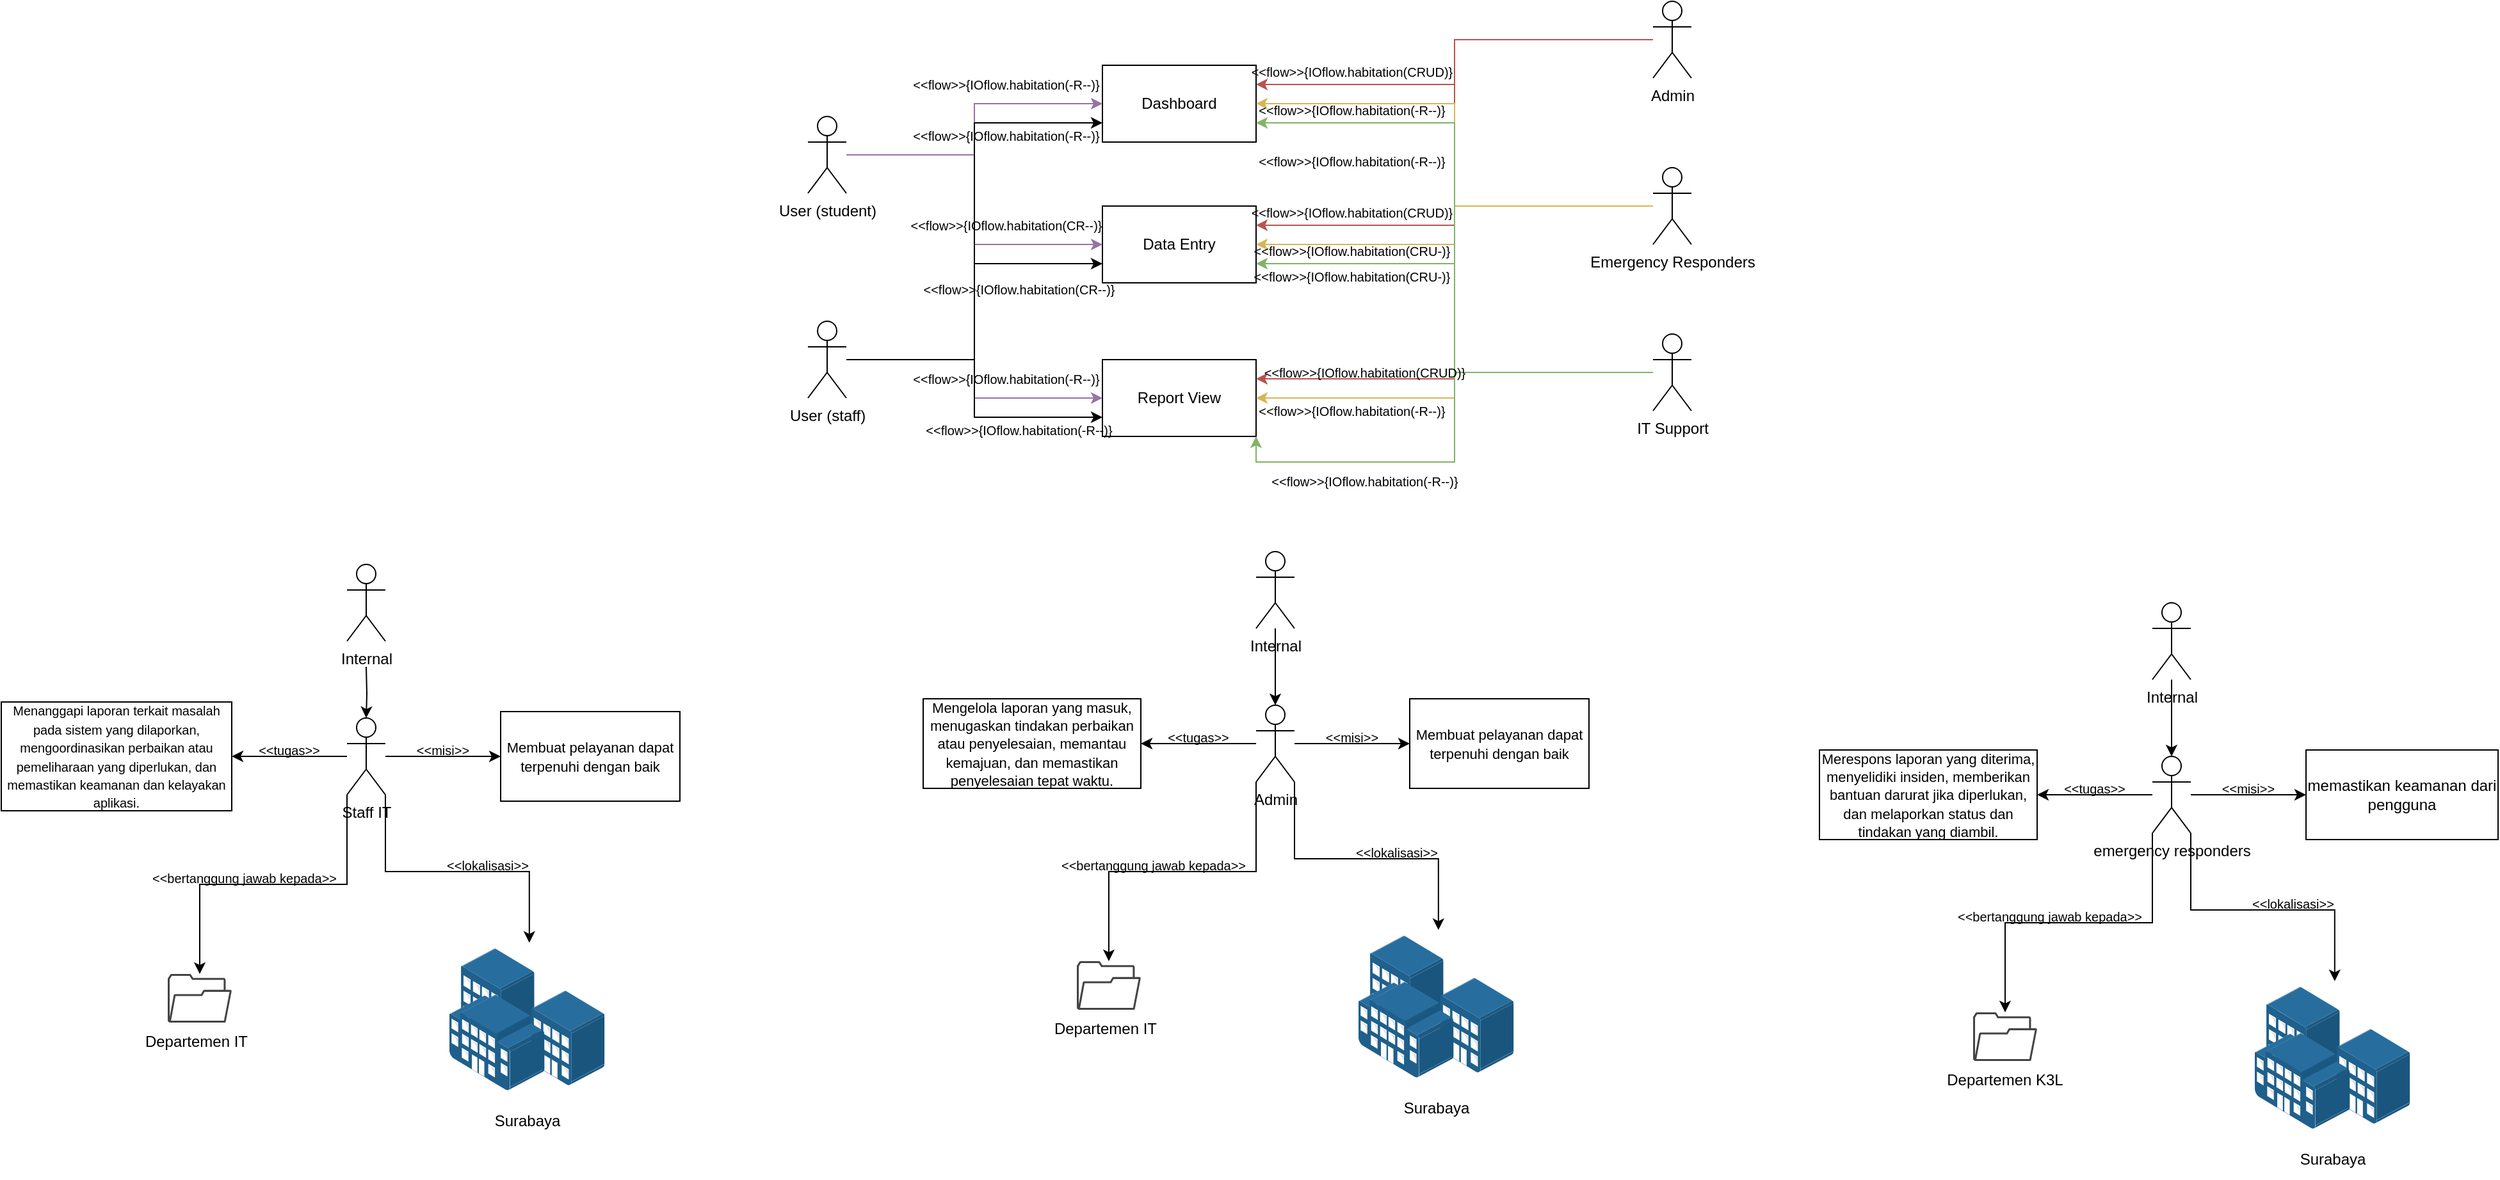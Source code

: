 <mxfile version="24.6.0" type="github">
  <diagram id="R2lEEEUBdFMjLlhIrx00" name="Page-1">
    <mxGraphModel dx="1615" dy="420" grid="1" gridSize="10" guides="1" tooltips="1" connect="1" arrows="1" fold="1" page="1" pageScale="1" pageWidth="850" pageHeight="1100" background="none" math="0" shadow="0" extFonts="Permanent Marker^https://fonts.googleapis.com/css?family=Permanent+Marker">
      <root>
        <mxCell id="0" />
        <mxCell id="1" parent="0" />
        <mxCell id="7d8gULhb_SnbUMsER5j2-23" value="Dashboard" style="rounded=0;whiteSpace=wrap;html=1;" vertex="1" parent="1">
          <mxGeometry x="330" y="140" width="120" height="60" as="geometry" />
        </mxCell>
        <mxCell id="7d8gULhb_SnbUMsER5j2-24" value="Data Entry" style="rounded=0;whiteSpace=wrap;html=1;" vertex="1" parent="1">
          <mxGeometry x="330" y="250" width="120" height="60" as="geometry" />
        </mxCell>
        <mxCell id="7d8gULhb_SnbUMsER5j2-25" value="Report View" style="rounded=0;whiteSpace=wrap;html=1;" vertex="1" parent="1">
          <mxGeometry x="330" y="370" width="120" height="60" as="geometry" />
        </mxCell>
        <mxCell id="7d8gULhb_SnbUMsER5j2-31" style="edgeStyle=orthogonalEdgeStyle;rounded=0;orthogonalLoop=1;jettySize=auto;html=1;fillColor=#e1d5e7;strokeColor=#9673a6;" edge="1" parent="1" source="7d8gULhb_SnbUMsER5j2-26" target="7d8gULhb_SnbUMsER5j2-23">
          <mxGeometry relative="1" as="geometry" />
        </mxCell>
        <mxCell id="7d8gULhb_SnbUMsER5j2-33" style="edgeStyle=orthogonalEdgeStyle;rounded=0;orthogonalLoop=1;jettySize=auto;html=1;entryX=0;entryY=0.5;entryDx=0;entryDy=0;fillColor=#e1d5e7;strokeColor=#9673a6;" edge="1" parent="1" source="7d8gULhb_SnbUMsER5j2-26" target="7d8gULhb_SnbUMsER5j2-24">
          <mxGeometry relative="1" as="geometry" />
        </mxCell>
        <mxCell id="7d8gULhb_SnbUMsER5j2-34" style="edgeStyle=orthogonalEdgeStyle;rounded=0;orthogonalLoop=1;jettySize=auto;html=1;entryX=0;entryY=0.5;entryDx=0;entryDy=0;fillColor=#e1d5e7;strokeColor=#9673a6;" edge="1" parent="1" source="7d8gULhb_SnbUMsER5j2-26" target="7d8gULhb_SnbUMsER5j2-25">
          <mxGeometry relative="1" as="geometry" />
        </mxCell>
        <mxCell id="7d8gULhb_SnbUMsER5j2-26" value="User (student)" style="shape=umlActor;verticalLabelPosition=bottom;verticalAlign=top;html=1;outlineConnect=0;" vertex="1" parent="1">
          <mxGeometry x="100" y="180" width="30" height="60" as="geometry" />
        </mxCell>
        <mxCell id="7d8gULhb_SnbUMsER5j2-36" style="edgeStyle=orthogonalEdgeStyle;rounded=0;orthogonalLoop=1;jettySize=auto;html=1;entryX=0;entryY=0.75;entryDx=0;entryDy=0;" edge="1" parent="1" source="7d8gULhb_SnbUMsER5j2-27" target="7d8gULhb_SnbUMsER5j2-25">
          <mxGeometry relative="1" as="geometry" />
        </mxCell>
        <mxCell id="7d8gULhb_SnbUMsER5j2-37" style="edgeStyle=orthogonalEdgeStyle;rounded=0;orthogonalLoop=1;jettySize=auto;html=1;entryX=0;entryY=0.75;entryDx=0;entryDy=0;" edge="1" parent="1" source="7d8gULhb_SnbUMsER5j2-27" target="7d8gULhb_SnbUMsER5j2-24">
          <mxGeometry relative="1" as="geometry" />
        </mxCell>
        <mxCell id="7d8gULhb_SnbUMsER5j2-38" style="edgeStyle=orthogonalEdgeStyle;rounded=0;orthogonalLoop=1;jettySize=auto;html=1;entryX=0;entryY=0.75;entryDx=0;entryDy=0;" edge="1" parent="1" source="7d8gULhb_SnbUMsER5j2-27" target="7d8gULhb_SnbUMsER5j2-23">
          <mxGeometry relative="1" as="geometry" />
        </mxCell>
        <mxCell id="7d8gULhb_SnbUMsER5j2-27" value="User (staff)" style="shape=umlActor;verticalLabelPosition=bottom;verticalAlign=top;html=1;outlineConnect=0;" vertex="1" parent="1">
          <mxGeometry x="100" y="340" width="30" height="60" as="geometry" />
        </mxCell>
        <mxCell id="7d8gULhb_SnbUMsER5j2-47" style="edgeStyle=orthogonalEdgeStyle;rounded=0;orthogonalLoop=1;jettySize=auto;html=1;entryX=1;entryY=0.25;entryDx=0;entryDy=0;fillColor=#f8cecc;strokeColor=#b85450;" edge="1" parent="1" source="7d8gULhb_SnbUMsER5j2-28" target="7d8gULhb_SnbUMsER5j2-23">
          <mxGeometry relative="1" as="geometry" />
        </mxCell>
        <mxCell id="7d8gULhb_SnbUMsER5j2-48" style="edgeStyle=orthogonalEdgeStyle;rounded=0;orthogonalLoop=1;jettySize=auto;html=1;entryX=1;entryY=0.25;entryDx=0;entryDy=0;fillColor=#f8cecc;strokeColor=#b85450;" edge="1" parent="1" source="7d8gULhb_SnbUMsER5j2-28" target="7d8gULhb_SnbUMsER5j2-24">
          <mxGeometry relative="1" as="geometry" />
        </mxCell>
        <mxCell id="7d8gULhb_SnbUMsER5j2-49" style="edgeStyle=orthogonalEdgeStyle;rounded=0;orthogonalLoop=1;jettySize=auto;html=1;entryX=1;entryY=0.25;entryDx=0;entryDy=0;fillColor=#f8cecc;strokeColor=#b85450;" edge="1" parent="1" source="7d8gULhb_SnbUMsER5j2-28" target="7d8gULhb_SnbUMsER5j2-25">
          <mxGeometry relative="1" as="geometry" />
        </mxCell>
        <mxCell id="7d8gULhb_SnbUMsER5j2-28" value="Admin" style="shape=umlActor;verticalLabelPosition=bottom;verticalAlign=top;html=1;outlineConnect=0;" vertex="1" parent="1">
          <mxGeometry x="760" y="90" width="30" height="60" as="geometry" />
        </mxCell>
        <mxCell id="7d8gULhb_SnbUMsER5j2-53" style="edgeStyle=orthogonalEdgeStyle;rounded=0;orthogonalLoop=1;jettySize=auto;html=1;entryX=1;entryY=0.5;entryDx=0;entryDy=0;fillColor=#fff2cc;strokeColor=#d6b656;" edge="1" parent="1" source="7d8gULhb_SnbUMsER5j2-29" target="7d8gULhb_SnbUMsER5j2-24">
          <mxGeometry relative="1" as="geometry" />
        </mxCell>
        <mxCell id="7d8gULhb_SnbUMsER5j2-54" style="edgeStyle=orthogonalEdgeStyle;rounded=0;orthogonalLoop=1;jettySize=auto;html=1;entryX=1;entryY=0.5;entryDx=0;entryDy=0;fillColor=#fff2cc;strokeColor=#d6b656;" edge="1" parent="1" source="7d8gULhb_SnbUMsER5j2-29" target="7d8gULhb_SnbUMsER5j2-23">
          <mxGeometry relative="1" as="geometry" />
        </mxCell>
        <mxCell id="7d8gULhb_SnbUMsER5j2-57" style="edgeStyle=orthogonalEdgeStyle;rounded=0;orthogonalLoop=1;jettySize=auto;html=1;entryX=1;entryY=0.5;entryDx=0;entryDy=0;fillColor=#fff2cc;strokeColor=#d6b656;" edge="1" parent="1" source="7d8gULhb_SnbUMsER5j2-29" target="7d8gULhb_SnbUMsER5j2-25">
          <mxGeometry relative="1" as="geometry" />
        </mxCell>
        <mxCell id="7d8gULhb_SnbUMsER5j2-29" value="Emergency Responders" style="shape=umlActor;verticalLabelPosition=bottom;verticalAlign=top;html=1;outlineConnect=0;" vertex="1" parent="1">
          <mxGeometry x="760" y="220" width="30" height="60" as="geometry" />
        </mxCell>
        <mxCell id="7d8gULhb_SnbUMsER5j2-61" style="edgeStyle=orthogonalEdgeStyle;rounded=0;orthogonalLoop=1;jettySize=auto;html=1;entryX=1;entryY=0.75;entryDx=0;entryDy=0;fillColor=#d5e8d4;strokeColor=#82b366;" edge="1" parent="1" source="7d8gULhb_SnbUMsER5j2-30" target="7d8gULhb_SnbUMsER5j2-24">
          <mxGeometry relative="1" as="geometry" />
        </mxCell>
        <mxCell id="7d8gULhb_SnbUMsER5j2-62" style="edgeStyle=orthogonalEdgeStyle;rounded=0;orthogonalLoop=1;jettySize=auto;html=1;entryX=1;entryY=1;entryDx=0;entryDy=0;fillColor=#d5e8d4;strokeColor=#82b366;" edge="1" parent="1" source="7d8gULhb_SnbUMsER5j2-30" target="7d8gULhb_SnbUMsER5j2-25">
          <mxGeometry relative="1" as="geometry" />
        </mxCell>
        <mxCell id="7d8gULhb_SnbUMsER5j2-64" style="edgeStyle=orthogonalEdgeStyle;rounded=0;orthogonalLoop=1;jettySize=auto;html=1;entryX=1;entryY=0.75;entryDx=0;entryDy=0;fillColor=#d5e8d4;strokeColor=#82b366;" edge="1" parent="1" source="7d8gULhb_SnbUMsER5j2-30" target="7d8gULhb_SnbUMsER5j2-23">
          <mxGeometry relative="1" as="geometry" />
        </mxCell>
        <mxCell id="7d8gULhb_SnbUMsER5j2-30" value="IT Support" style="shape=umlActor;verticalLabelPosition=bottom;verticalAlign=top;html=1;outlineConnect=0;" vertex="1" parent="1">
          <mxGeometry x="760" y="350" width="30" height="60" as="geometry" />
        </mxCell>
        <mxCell id="7d8gULhb_SnbUMsER5j2-35" value="&lt;font style=&quot;font-size: 10px;&quot;&gt;&amp;lt;&amp;lt;flow&amp;gt;&amp;gt;{IOflow.habitation(-R--)}&lt;/font&gt;" style="text;html=1;align=center;verticalAlign=middle;whiteSpace=wrap;rounded=0;" vertex="1" parent="1">
          <mxGeometry x="120" y="140" width="270" height="30" as="geometry" />
        </mxCell>
        <mxCell id="7d8gULhb_SnbUMsER5j2-39" value="&lt;font style=&quot;font-size: 10px;&quot;&gt;&amp;lt;&amp;lt;flow&amp;gt;&amp;gt;{IOflow.habitation(CR--)}&lt;/font&gt;" style="text;html=1;align=center;verticalAlign=middle;whiteSpace=wrap;rounded=0;" vertex="1" parent="1">
          <mxGeometry x="120" y="250" width="270" height="30" as="geometry" />
        </mxCell>
        <mxCell id="7d8gULhb_SnbUMsER5j2-40" value="&lt;font style=&quot;font-size: 10px;&quot;&gt;&amp;lt;&amp;lt;flow&amp;gt;&amp;gt;{IOflow.habitation(-R--)}&lt;/font&gt;" style="text;html=1;align=center;verticalAlign=middle;whiteSpace=wrap;rounded=0;" vertex="1" parent="1">
          <mxGeometry x="120" y="370" width="270" height="30" as="geometry" />
        </mxCell>
        <mxCell id="7d8gULhb_SnbUMsER5j2-41" value="&lt;font style=&quot;font-size: 10px;&quot;&gt;&amp;lt;&amp;lt;flow&amp;gt;&amp;gt;{IOflow.habitation(-R--)}&lt;/font&gt;" style="text;html=1;align=center;verticalAlign=middle;whiteSpace=wrap;rounded=0;" vertex="1" parent="1">
          <mxGeometry x="120" y="180" width="270" height="30" as="geometry" />
        </mxCell>
        <mxCell id="7d8gULhb_SnbUMsER5j2-45" value="&lt;font style=&quot;font-size: 10px;&quot;&gt;&amp;lt;&amp;lt;flow&amp;gt;&amp;gt;{IOflow.habitation(CR--)}&lt;/font&gt;" style="text;html=1;align=center;verticalAlign=middle;whiteSpace=wrap;rounded=0;" vertex="1" parent="1">
          <mxGeometry x="130" y="300" width="270" height="30" as="geometry" />
        </mxCell>
        <mxCell id="7d8gULhb_SnbUMsER5j2-46" value="&lt;font style=&quot;font-size: 10px;&quot;&gt;&amp;lt;&amp;lt;flow&amp;gt;&amp;gt;{IOflow.habitation(-R--)}&lt;/font&gt;" style="text;html=1;align=center;verticalAlign=middle;whiteSpace=wrap;rounded=0;" vertex="1" parent="1">
          <mxGeometry x="130" y="410" width="270" height="30" as="geometry" />
        </mxCell>
        <mxCell id="7d8gULhb_SnbUMsER5j2-50" value="&lt;font style=&quot;font-size: 10px;&quot;&gt;&amp;lt;&amp;lt;flow&amp;gt;&amp;gt;{IOflow.habitation(CRUD)}&lt;/font&gt;" style="text;html=1;align=center;verticalAlign=middle;whiteSpace=wrap;rounded=0;" vertex="1" parent="1">
          <mxGeometry x="390" y="130" width="270" height="30" as="geometry" />
        </mxCell>
        <mxCell id="7d8gULhb_SnbUMsER5j2-51" value="&lt;font style=&quot;font-size: 10px;&quot;&gt;&amp;lt;&amp;lt;flow&amp;gt;&amp;gt;{IOflow.habitation(CRUD)}&lt;/font&gt;" style="text;html=1;align=center;verticalAlign=middle;whiteSpace=wrap;rounded=0;" vertex="1" parent="1">
          <mxGeometry x="400" y="365" width="270" height="30" as="geometry" />
        </mxCell>
        <mxCell id="7d8gULhb_SnbUMsER5j2-52" value="&lt;font style=&quot;font-size: 10px;&quot;&gt;&amp;lt;&amp;lt;flow&amp;gt;&amp;gt;{IOflow.habitation(CRUD)}&lt;/font&gt;" style="text;html=1;align=center;verticalAlign=middle;whiteSpace=wrap;rounded=0;" vertex="1" parent="1">
          <mxGeometry x="390" y="240" width="270" height="30" as="geometry" />
        </mxCell>
        <mxCell id="7d8gULhb_SnbUMsER5j2-58" value="&lt;font style=&quot;font-size: 10px;&quot;&gt;&amp;lt;&amp;lt;flow&amp;gt;&amp;gt;{IOflow.habitation(-R--)}&lt;/font&gt;" style="text;html=1;align=center;verticalAlign=middle;whiteSpace=wrap;rounded=0;" vertex="1" parent="1">
          <mxGeometry x="390" y="160" width="270" height="30" as="geometry" />
        </mxCell>
        <mxCell id="7d8gULhb_SnbUMsER5j2-59" value="&lt;font style=&quot;font-size: 10px;&quot;&gt;&amp;lt;&amp;lt;flow&amp;gt;&amp;gt;{IOflow.habitation(CRU-)}&lt;/font&gt;" style="text;html=1;align=center;verticalAlign=middle;whiteSpace=wrap;rounded=0;" vertex="1" parent="1">
          <mxGeometry x="390" y="270" width="270" height="30" as="geometry" />
        </mxCell>
        <mxCell id="7d8gULhb_SnbUMsER5j2-60" value="&lt;font style=&quot;font-size: 10px;&quot;&gt;&amp;lt;&amp;lt;flow&amp;gt;&amp;gt;{IOflow.habitation(-R--)}&lt;/font&gt;" style="text;html=1;align=center;verticalAlign=middle;whiteSpace=wrap;rounded=0;" vertex="1" parent="1">
          <mxGeometry x="390" y="395" width="270" height="30" as="geometry" />
        </mxCell>
        <mxCell id="7d8gULhb_SnbUMsER5j2-65" value="&lt;font style=&quot;font-size: 10px;&quot;&gt;&amp;lt;&amp;lt;flow&amp;gt;&amp;gt;{IOflow.habitation(-R--)}&lt;/font&gt;" style="text;html=1;align=center;verticalAlign=middle;whiteSpace=wrap;rounded=0;" vertex="1" parent="1">
          <mxGeometry x="390" y="200" width="270" height="30" as="geometry" />
        </mxCell>
        <mxCell id="7d8gULhb_SnbUMsER5j2-66" value="&lt;font style=&quot;font-size: 10px;&quot;&gt;&amp;lt;&amp;lt;flow&amp;gt;&amp;gt;{IOflow.habitation(CRU-)}&lt;/font&gt;" style="text;html=1;align=center;verticalAlign=middle;whiteSpace=wrap;rounded=0;" vertex="1" parent="1">
          <mxGeometry x="390" y="290" width="270" height="30" as="geometry" />
        </mxCell>
        <mxCell id="7d8gULhb_SnbUMsER5j2-67" value="&lt;font style=&quot;font-size: 10px;&quot;&gt;&amp;lt;&amp;lt;flow&amp;gt;&amp;gt;{IOflow.habitation(-R--)}&lt;/font&gt;" style="text;html=1;align=center;verticalAlign=middle;whiteSpace=wrap;rounded=0;" vertex="1" parent="1">
          <mxGeometry x="400" y="450" width="270" height="30" as="geometry" />
        </mxCell>
        <mxCell id="7d8gULhb_SnbUMsER5j2-74" style="edgeStyle=orthogonalEdgeStyle;rounded=0;orthogonalLoop=1;jettySize=auto;html=1;exitX=0;exitY=1;exitDx=0;exitDy=0;exitPerimeter=0;" edge="1" parent="1" source="7d8gULhb_SnbUMsER5j2-68" target="7d8gULhb_SnbUMsER5j2-69">
          <mxGeometry relative="1" as="geometry">
            <mxPoint x="370" y="840" as="targetPoint" />
            <mxPoint x="460" y="730" as="sourcePoint" />
          </mxGeometry>
        </mxCell>
        <mxCell id="7d8gULhb_SnbUMsER5j2-81" style="edgeStyle=orthogonalEdgeStyle;rounded=0;orthogonalLoop=1;jettySize=auto;html=1;entryX=1;entryY=0.5;entryDx=0;entryDy=0;" edge="1" parent="1" source="7d8gULhb_SnbUMsER5j2-68" target="7d8gULhb_SnbUMsER5j2-77">
          <mxGeometry relative="1" as="geometry" />
        </mxCell>
        <mxCell id="7d8gULhb_SnbUMsER5j2-82" style="edgeStyle=orthogonalEdgeStyle;rounded=0;orthogonalLoop=1;jettySize=auto;html=1;" edge="1" parent="1" source="7d8gULhb_SnbUMsER5j2-68" target="7d8gULhb_SnbUMsER5j2-78">
          <mxGeometry relative="1" as="geometry" />
        </mxCell>
        <mxCell id="7d8gULhb_SnbUMsER5j2-68" value="Admin" style="shape=umlActor;verticalLabelPosition=bottom;verticalAlign=top;html=1;outlineConnect=0;" vertex="1" parent="1">
          <mxGeometry x="450" y="640" width="30" height="60" as="geometry" />
        </mxCell>
        <mxCell id="7d8gULhb_SnbUMsER5j2-69" value="" style="sketch=0;pointerEvents=1;shadow=0;dashed=0;html=1;strokeColor=none;fillColor=#434445;aspect=fixed;labelPosition=center;verticalLabelPosition=bottom;verticalAlign=top;align=center;outlineConnect=0;shape=mxgraph.vvd.folder;" vertex="1" parent="1">
          <mxGeometry x="310" y="840" width="50" height="38" as="geometry" />
        </mxCell>
        <mxCell id="7d8gULhb_SnbUMsER5j2-70" value="" style="image;points=[];aspect=fixed;html=1;align=center;shadow=0;dashed=0;image=img/lib/allied_telesis/buildings/Building_Cluster.svg;" vertex="1" parent="1">
          <mxGeometry x="530" y="820" width="121.2" height="111" as="geometry" />
        </mxCell>
        <mxCell id="7d8gULhb_SnbUMsER5j2-73" value="Internal" style="shape=umlActor;verticalLabelPosition=bottom;verticalAlign=top;html=1;outlineConnect=0;" vertex="1" parent="1">
          <mxGeometry x="450" y="520" width="30" height="60" as="geometry" />
        </mxCell>
        <mxCell id="7d8gULhb_SnbUMsER5j2-75" style="edgeStyle=orthogonalEdgeStyle;rounded=0;orthogonalLoop=1;jettySize=auto;html=1;entryX=0.515;entryY=-0.039;entryDx=0;entryDy=0;entryPerimeter=0;exitX=1;exitY=1;exitDx=0;exitDy=0;exitPerimeter=0;" edge="1" parent="1" source="7d8gULhb_SnbUMsER5j2-68" target="7d8gULhb_SnbUMsER5j2-70">
          <mxGeometry relative="1" as="geometry" />
        </mxCell>
        <mxCell id="7d8gULhb_SnbUMsER5j2-76" style="edgeStyle=orthogonalEdgeStyle;rounded=0;orthogonalLoop=1;jettySize=auto;html=1;entryX=0.5;entryY=0;entryDx=0;entryDy=0;entryPerimeter=0;" edge="1" parent="1" source="7d8gULhb_SnbUMsER5j2-73" target="7d8gULhb_SnbUMsER5j2-68">
          <mxGeometry relative="1" as="geometry" />
        </mxCell>
        <mxCell id="7d8gULhb_SnbUMsER5j2-77" value="&lt;font style=&quot;font-size: 11px;&quot;&gt;&lt;span style=&quot;color: rgb(0, 0, 0); font-weight: 400; font-style: normal;&quot; class=&quot;OYPEnA text-decoration-none text-strikethrough-none&quot;&gt;Mengelola laporan yang masuk, menugaskan tindakan perbaikan atau penyelesaian, memantau kemajuan, dan memastikan penyelesaian tepat waktu.&lt;/span&gt;&lt;/font&gt;" style="rounded=0;whiteSpace=wrap;html=1;" vertex="1" parent="1">
          <mxGeometry x="190" y="635" width="170" height="70" as="geometry" />
        </mxCell>
        <mxCell id="7d8gULhb_SnbUMsER5j2-78" value="&lt;font style=&quot;font-size: 11px;&quot;&gt;Membuat pelayanan dapat terpenuhi dengan baik&lt;/font&gt;" style="rounded=0;whiteSpace=wrap;html=1;" vertex="1" parent="1">
          <mxGeometry x="570" y="635" width="140" height="70" as="geometry" />
        </mxCell>
        <mxCell id="7d8gULhb_SnbUMsER5j2-79" value="Surabaya" style="text;html=1;align=center;verticalAlign=middle;whiteSpace=wrap;rounded=0;" vertex="1" parent="1">
          <mxGeometry x="560.6" y="940" width="60" height="30" as="geometry" />
        </mxCell>
        <mxCell id="7d8gULhb_SnbUMsER5j2-80" value="Departemen IT" style="text;html=1;align=center;verticalAlign=middle;whiteSpace=wrap;rounded=0;" vertex="1" parent="1">
          <mxGeometry x="290" y="878" width="85" height="30" as="geometry" />
        </mxCell>
        <mxCell id="7d8gULhb_SnbUMsER5j2-83" value="&lt;font style=&quot;font-size: 10px;&quot;&gt;&amp;lt;&amp;lt;tugas&amp;gt;&amp;gt;&lt;/font&gt;" style="text;html=1;align=center;verticalAlign=middle;whiteSpace=wrap;rounded=0;" vertex="1" parent="1">
          <mxGeometry x="375" y="650" width="60" height="30" as="geometry" />
        </mxCell>
        <mxCell id="7d8gULhb_SnbUMsER5j2-84" value="&lt;font style=&quot;font-size: 10px;&quot;&gt;&amp;lt;&amp;lt;misi&amp;gt;&amp;gt;&lt;/font&gt;" style="text;html=1;align=center;verticalAlign=middle;whiteSpace=wrap;rounded=0;" vertex="1" parent="1">
          <mxGeometry x="495" y="650" width="60" height="30" as="geometry" />
        </mxCell>
        <mxCell id="7d8gULhb_SnbUMsER5j2-85" value="&lt;font style=&quot;font-size: 10px;&quot;&gt;&amp;lt;&amp;lt;bertanggung jawab kepada&amp;gt;&amp;gt;&lt;/font&gt;" style="text;html=1;align=center;verticalAlign=middle;whiteSpace=wrap;rounded=0;" vertex="1" parent="1">
          <mxGeometry x="290" y="750" width="160" height="30" as="geometry" />
        </mxCell>
        <mxCell id="7d8gULhb_SnbUMsER5j2-86" value="&lt;font style=&quot;font-size: 10px;&quot;&gt;&amp;lt;&amp;lt;lokalisasi&amp;gt;&amp;gt;&lt;/font&gt;" style="text;html=1;align=center;verticalAlign=middle;whiteSpace=wrap;rounded=0;" vertex="1" parent="1">
          <mxGeometry x="480" y="740" width="160" height="30" as="geometry" />
        </mxCell>
        <mxCell id="7d8gULhb_SnbUMsER5j2-87" style="edgeStyle=orthogonalEdgeStyle;rounded=0;orthogonalLoop=1;jettySize=auto;html=1;exitX=0;exitY=1;exitDx=0;exitDy=0;exitPerimeter=0;" edge="1" parent="1" source="7d8gULhb_SnbUMsER5j2-90" target="7d8gULhb_SnbUMsER5j2-91">
          <mxGeometry relative="1" as="geometry">
            <mxPoint x="1070" y="880" as="targetPoint" />
            <mxPoint x="1160" y="770" as="sourcePoint" />
          </mxGeometry>
        </mxCell>
        <mxCell id="7d8gULhb_SnbUMsER5j2-88" style="edgeStyle=orthogonalEdgeStyle;rounded=0;orthogonalLoop=1;jettySize=auto;html=1;entryX=1;entryY=0.5;entryDx=0;entryDy=0;" edge="1" parent="1" source="7d8gULhb_SnbUMsER5j2-90" target="7d8gULhb_SnbUMsER5j2-96">
          <mxGeometry relative="1" as="geometry" />
        </mxCell>
        <mxCell id="7d8gULhb_SnbUMsER5j2-89" style="edgeStyle=orthogonalEdgeStyle;rounded=0;orthogonalLoop=1;jettySize=auto;html=1;" edge="1" parent="1" source="7d8gULhb_SnbUMsER5j2-90" target="7d8gULhb_SnbUMsER5j2-97">
          <mxGeometry relative="1" as="geometry" />
        </mxCell>
        <mxCell id="7d8gULhb_SnbUMsER5j2-90" value="emergency responders" style="shape=umlActor;verticalLabelPosition=bottom;verticalAlign=top;html=1;outlineConnect=0;" vertex="1" parent="1">
          <mxGeometry x="1150" y="680" width="30" height="60" as="geometry" />
        </mxCell>
        <mxCell id="7d8gULhb_SnbUMsER5j2-91" value="" style="sketch=0;pointerEvents=1;shadow=0;dashed=0;html=1;strokeColor=none;fillColor=#434445;aspect=fixed;labelPosition=center;verticalLabelPosition=bottom;verticalAlign=top;align=center;outlineConnect=0;shape=mxgraph.vvd.folder;" vertex="1" parent="1">
          <mxGeometry x="1010" y="880" width="50" height="38" as="geometry" />
        </mxCell>
        <mxCell id="7d8gULhb_SnbUMsER5j2-92" value="" style="image;points=[];aspect=fixed;html=1;align=center;shadow=0;dashed=0;image=img/lib/allied_telesis/buildings/Building_Cluster.svg;" vertex="1" parent="1">
          <mxGeometry x="1230" y="860" width="121.2" height="111" as="geometry" />
        </mxCell>
        <mxCell id="7d8gULhb_SnbUMsER5j2-93" value="Internal" style="shape=umlActor;verticalLabelPosition=bottom;verticalAlign=top;html=1;outlineConnect=0;" vertex="1" parent="1">
          <mxGeometry x="1150" y="560" width="30" height="60" as="geometry" />
        </mxCell>
        <mxCell id="7d8gULhb_SnbUMsER5j2-94" style="edgeStyle=orthogonalEdgeStyle;rounded=0;orthogonalLoop=1;jettySize=auto;html=1;entryX=0.515;entryY=-0.039;entryDx=0;entryDy=0;entryPerimeter=0;exitX=1;exitY=1;exitDx=0;exitDy=0;exitPerimeter=0;" edge="1" parent="1" source="7d8gULhb_SnbUMsER5j2-90" target="7d8gULhb_SnbUMsER5j2-92">
          <mxGeometry relative="1" as="geometry" />
        </mxCell>
        <mxCell id="7d8gULhb_SnbUMsER5j2-95" style="edgeStyle=orthogonalEdgeStyle;rounded=0;orthogonalLoop=1;jettySize=auto;html=1;entryX=0.5;entryY=0;entryDx=0;entryDy=0;entryPerimeter=0;" edge="1" parent="1" source="7d8gULhb_SnbUMsER5j2-93" target="7d8gULhb_SnbUMsER5j2-90">
          <mxGeometry relative="1" as="geometry" />
        </mxCell>
        <mxCell id="7d8gULhb_SnbUMsER5j2-96" value="&lt;font style=&quot;font-size: 11px;&quot;&gt;&lt;span style=&quot;color: rgb(0, 0, 0); font-weight: 400; font-style: normal;&quot; class=&quot;OYPEnA text-decoration-none text-strikethrough-none&quot;&gt;Merespons laporan yang diterima, menyelidiki insiden, memberikan bantuan darurat jika diperlukan, dan melaporkan status dan tindakan yang diambil.&lt;/span&gt;&lt;/font&gt;" style="rounded=0;whiteSpace=wrap;html=1;" vertex="1" parent="1">
          <mxGeometry x="890" y="675" width="170" height="70" as="geometry" />
        </mxCell>
        <mxCell id="7d8gULhb_SnbUMsER5j2-97" value="memastikan keamanan dari pengguna" style="rounded=0;whiteSpace=wrap;html=1;" vertex="1" parent="1">
          <mxGeometry x="1270" y="675" width="150" height="70" as="geometry" />
        </mxCell>
        <mxCell id="7d8gULhb_SnbUMsER5j2-98" value="Surabaya" style="text;html=1;align=center;verticalAlign=middle;whiteSpace=wrap;rounded=0;" vertex="1" parent="1">
          <mxGeometry x="1260.6" y="980" width="60" height="30" as="geometry" />
        </mxCell>
        <mxCell id="7d8gULhb_SnbUMsER5j2-99" value="Departemen K3L" style="text;html=1;align=center;verticalAlign=middle;whiteSpace=wrap;rounded=0;" vertex="1" parent="1">
          <mxGeometry x="985" y="918" width="100" height="30" as="geometry" />
        </mxCell>
        <mxCell id="7d8gULhb_SnbUMsER5j2-100" value="&lt;font style=&quot;font-size: 10px;&quot;&gt;&amp;lt;&amp;lt;tugas&amp;gt;&amp;gt;&lt;/font&gt;" style="text;html=1;align=center;verticalAlign=middle;whiteSpace=wrap;rounded=0;" vertex="1" parent="1">
          <mxGeometry x="1075" y="690" width="60" height="30" as="geometry" />
        </mxCell>
        <mxCell id="7d8gULhb_SnbUMsER5j2-101" value="&lt;font style=&quot;font-size: 10px;&quot;&gt;&amp;lt;&amp;lt;misi&amp;gt;&amp;gt;&lt;/font&gt;" style="text;html=1;align=center;verticalAlign=middle;whiteSpace=wrap;rounded=0;" vertex="1" parent="1">
          <mxGeometry x="1195" y="690" width="60" height="30" as="geometry" />
        </mxCell>
        <mxCell id="7d8gULhb_SnbUMsER5j2-102" value="&lt;font style=&quot;font-size: 10px;&quot;&gt;&amp;lt;&amp;lt;bertanggung jawab kepada&amp;gt;&amp;gt;&lt;/font&gt;" style="text;html=1;align=center;verticalAlign=middle;whiteSpace=wrap;rounded=0;" vertex="1" parent="1">
          <mxGeometry x="990" y="790" width="160" height="30" as="geometry" />
        </mxCell>
        <mxCell id="7d8gULhb_SnbUMsER5j2-103" value="&lt;font style=&quot;font-size: 10px;&quot;&gt;&amp;lt;&amp;lt;lokalisasi&amp;gt;&amp;gt;&lt;/font&gt;" style="text;html=1;align=center;verticalAlign=middle;whiteSpace=wrap;rounded=0;" vertex="1" parent="1">
          <mxGeometry x="1180" y="780" width="160" height="30" as="geometry" />
        </mxCell>
        <mxCell id="7d8gULhb_SnbUMsER5j2-121" style="edgeStyle=orthogonalEdgeStyle;rounded=0;orthogonalLoop=1;jettySize=auto;html=1;exitX=0;exitY=1;exitDx=0;exitDy=0;exitPerimeter=0;" edge="1" parent="1" source="7d8gULhb_SnbUMsER5j2-124" target="7d8gULhb_SnbUMsER5j2-125">
          <mxGeometry relative="1" as="geometry">
            <mxPoint x="-340" y="850" as="targetPoint" />
            <mxPoint x="-250" y="740" as="sourcePoint" />
          </mxGeometry>
        </mxCell>
        <mxCell id="7d8gULhb_SnbUMsER5j2-122" style="edgeStyle=orthogonalEdgeStyle;rounded=0;orthogonalLoop=1;jettySize=auto;html=1;entryX=1;entryY=0.5;entryDx=0;entryDy=0;" edge="1" parent="1" source="7d8gULhb_SnbUMsER5j2-124" target="7d8gULhb_SnbUMsER5j2-130">
          <mxGeometry relative="1" as="geometry" />
        </mxCell>
        <mxCell id="7d8gULhb_SnbUMsER5j2-123" style="edgeStyle=orthogonalEdgeStyle;rounded=0;orthogonalLoop=1;jettySize=auto;html=1;" edge="1" parent="1" source="7d8gULhb_SnbUMsER5j2-124" target="7d8gULhb_SnbUMsER5j2-131">
          <mxGeometry relative="1" as="geometry" />
        </mxCell>
        <mxCell id="7d8gULhb_SnbUMsER5j2-124" value="Staff IT" style="shape=umlActor;verticalLabelPosition=bottom;verticalAlign=top;html=1;outlineConnect=0;" vertex="1" parent="1">
          <mxGeometry x="-260" y="650" width="30" height="60" as="geometry" />
        </mxCell>
        <mxCell id="7d8gULhb_SnbUMsER5j2-125" value="" style="sketch=0;pointerEvents=1;shadow=0;dashed=0;html=1;strokeColor=none;fillColor=#434445;aspect=fixed;labelPosition=center;verticalLabelPosition=bottom;verticalAlign=top;align=center;outlineConnect=0;shape=mxgraph.vvd.folder;" vertex="1" parent="1">
          <mxGeometry x="-400" y="850" width="50" height="38" as="geometry" />
        </mxCell>
        <mxCell id="7d8gULhb_SnbUMsER5j2-126" value="" style="image;points=[];aspect=fixed;html=1;align=center;shadow=0;dashed=0;image=img/lib/allied_telesis/buildings/Building_Cluster.svg;" vertex="1" parent="1">
          <mxGeometry x="-180" y="830" width="121.2" height="111" as="geometry" />
        </mxCell>
        <mxCell id="7d8gULhb_SnbUMsER5j2-127" value="Internal" style="shape=umlActor;verticalLabelPosition=bottom;verticalAlign=top;html=1;outlineConnect=0;" vertex="1" parent="1">
          <mxGeometry x="-260" y="530" width="30" height="60" as="geometry" />
        </mxCell>
        <mxCell id="7d8gULhb_SnbUMsER5j2-128" style="edgeStyle=orthogonalEdgeStyle;rounded=0;orthogonalLoop=1;jettySize=auto;html=1;entryX=0.515;entryY=-0.039;entryDx=0;entryDy=0;entryPerimeter=0;exitX=1;exitY=1;exitDx=0;exitDy=0;exitPerimeter=0;" edge="1" parent="1" source="7d8gULhb_SnbUMsER5j2-124" target="7d8gULhb_SnbUMsER5j2-126">
          <mxGeometry relative="1" as="geometry" />
        </mxCell>
        <mxCell id="7d8gULhb_SnbUMsER5j2-129" style="edgeStyle=orthogonalEdgeStyle;rounded=0;orthogonalLoop=1;jettySize=auto;html=1;entryX=0.5;entryY=0;entryDx=0;entryDy=0;entryPerimeter=0;" edge="1" parent="1" target="7d8gULhb_SnbUMsER5j2-124">
          <mxGeometry relative="1" as="geometry">
            <mxPoint x="-245" y="610" as="sourcePoint" />
          </mxGeometry>
        </mxCell>
        <mxCell id="7d8gULhb_SnbUMsER5j2-130" value="&lt;font size=&quot;1&quot;&gt;&lt;span style=&quot;color: rgb(0, 0, 0); font-weight: 400; font-style: normal;&quot; class=&quot;OYPEnA text-decoration-none text-strikethrough-none&quot;&gt;Menanggapi laporan terkait masalah pada sistem yang dilaporkan, mengoordinasikan perbaikan atau pemeliharaan yang diperlukan, dan memastikan keamanan dan kelayakan aplikasi.&lt;/span&gt;&lt;/font&gt;" style="rounded=0;whiteSpace=wrap;html=1;" vertex="1" parent="1">
          <mxGeometry x="-530" y="637.5" width="180" height="85" as="geometry" />
        </mxCell>
        <mxCell id="7d8gULhb_SnbUMsER5j2-131" value="&lt;font style=&quot;font-size: 11px;&quot;&gt;Membuat pelayanan dapat terpenuhi dengan baik&lt;/font&gt;" style="rounded=0;whiteSpace=wrap;html=1;" vertex="1" parent="1">
          <mxGeometry x="-140" y="645" width="140" height="70" as="geometry" />
        </mxCell>
        <mxCell id="7d8gULhb_SnbUMsER5j2-132" value="Surabaya" style="text;html=1;align=center;verticalAlign=middle;whiteSpace=wrap;rounded=0;" vertex="1" parent="1">
          <mxGeometry x="-149.4" y="950" width="60" height="30" as="geometry" />
        </mxCell>
        <mxCell id="7d8gULhb_SnbUMsER5j2-133" value="Departemen IT" style="text;html=1;align=center;verticalAlign=middle;whiteSpace=wrap;rounded=0;" vertex="1" parent="1">
          <mxGeometry x="-420" y="888" width="85" height="30" as="geometry" />
        </mxCell>
        <mxCell id="7d8gULhb_SnbUMsER5j2-134" value="&lt;font style=&quot;font-size: 10px;&quot;&gt;&amp;lt;&amp;lt;tugas&amp;gt;&amp;gt;&lt;/font&gt;" style="text;html=1;align=center;verticalAlign=middle;whiteSpace=wrap;rounded=0;" vertex="1" parent="1">
          <mxGeometry x="-335" y="660" width="60" height="30" as="geometry" />
        </mxCell>
        <mxCell id="7d8gULhb_SnbUMsER5j2-135" value="&lt;font style=&quot;font-size: 10px;&quot;&gt;&amp;lt;&amp;lt;misi&amp;gt;&amp;gt;&lt;/font&gt;" style="text;html=1;align=center;verticalAlign=middle;whiteSpace=wrap;rounded=0;" vertex="1" parent="1">
          <mxGeometry x="-215" y="660" width="60" height="30" as="geometry" />
        </mxCell>
        <mxCell id="7d8gULhb_SnbUMsER5j2-136" value="&lt;font style=&quot;font-size: 10px;&quot;&gt;&amp;lt;&amp;lt;bertanggung jawab kepada&amp;gt;&amp;gt;&lt;/font&gt;" style="text;html=1;align=center;verticalAlign=middle;whiteSpace=wrap;rounded=0;" vertex="1" parent="1">
          <mxGeometry x="-420" y="760" width="160" height="30" as="geometry" />
        </mxCell>
        <mxCell id="7d8gULhb_SnbUMsER5j2-137" value="&lt;font style=&quot;font-size: 10px;&quot;&gt;&amp;lt;&amp;lt;lokalisasi&amp;gt;&amp;gt;&lt;/font&gt;" style="text;html=1;align=center;verticalAlign=middle;whiteSpace=wrap;rounded=0;" vertex="1" parent="1">
          <mxGeometry x="-230" y="750" width="160" height="30" as="geometry" />
        </mxCell>
      </root>
    </mxGraphModel>
  </diagram>
</mxfile>
